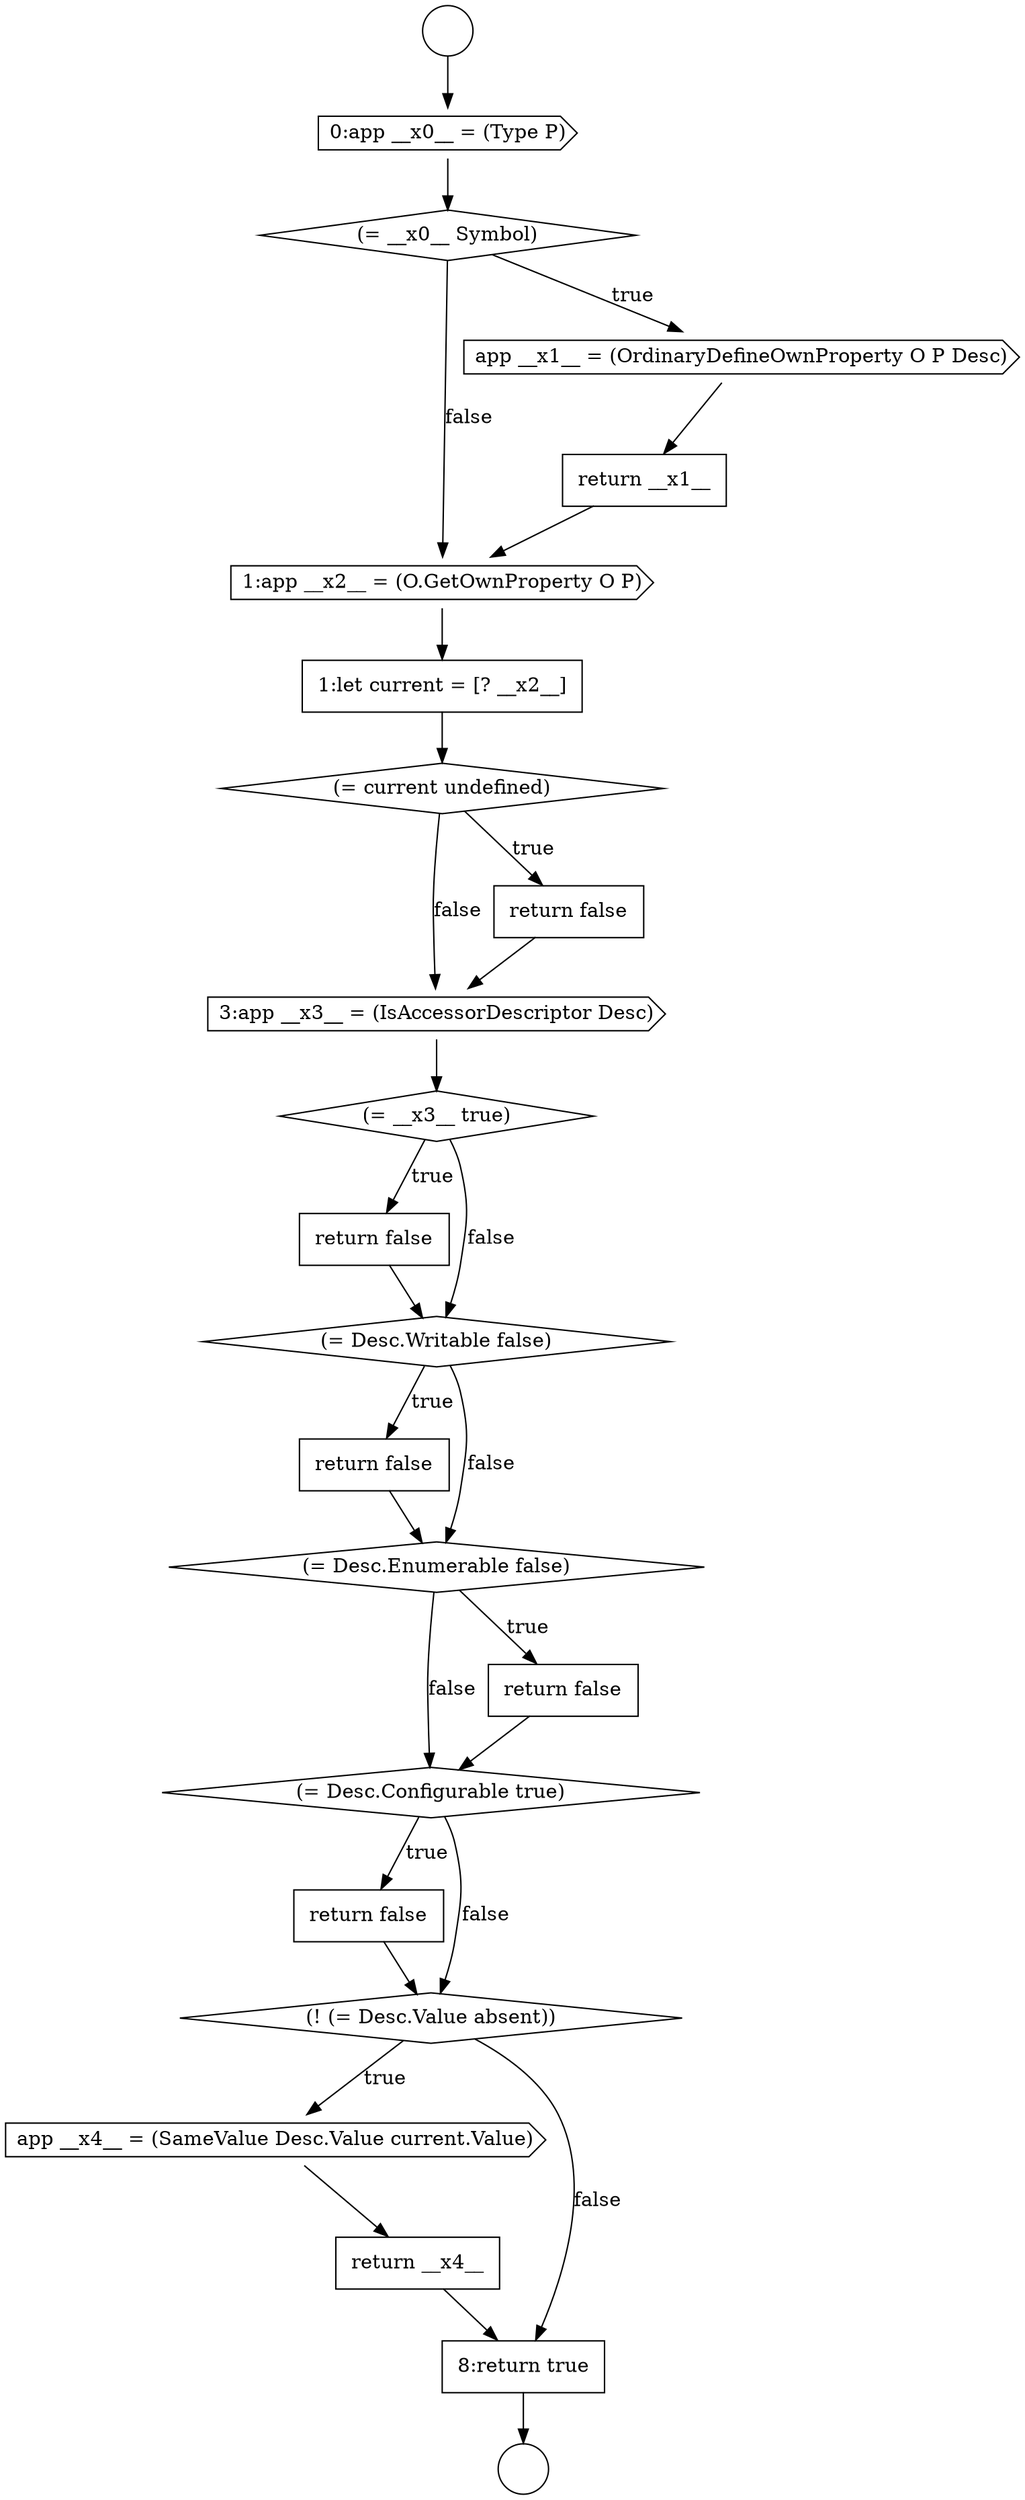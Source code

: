 digraph {
  node3053 [shape=cds, label=<<font color="black">0:app __x0__ = (Type P)</font>> color="black" fillcolor="white" style=filled]
  node3072 [shape=none, margin=0, label=<<font color="black">
    <table border="0" cellborder="1" cellspacing="0" cellpadding="10">
      <tr><td align="left">return __x4__</td></tr>
    </table>
  </font>> color="black" fillcolor="white" style=filled]
  node3061 [shape=cds, label=<<font color="black">3:app __x3__ = (IsAccessorDescriptor Desc)</font>> color="black" fillcolor="white" style=filled]
  node3068 [shape=diamond, label=<<font color="black">(= Desc.Configurable true)</font>> color="black" fillcolor="white" style=filled]
  node3054 [shape=diamond, label=<<font color="black">(= __x0__ Symbol)</font>> color="black" fillcolor="white" style=filled]
  node3069 [shape=none, margin=0, label=<<font color="black">
    <table border="0" cellborder="1" cellspacing="0" cellpadding="10">
      <tr><td align="left">return false</td></tr>
    </table>
  </font>> color="black" fillcolor="white" style=filled]
  node3065 [shape=none, margin=0, label=<<font color="black">
    <table border="0" cellborder="1" cellspacing="0" cellpadding="10">
      <tr><td align="left">return false</td></tr>
    </table>
  </font>> color="black" fillcolor="white" style=filled]
  node3060 [shape=none, margin=0, label=<<font color="black">
    <table border="0" cellborder="1" cellspacing="0" cellpadding="10">
      <tr><td align="left">return false</td></tr>
    </table>
  </font>> color="black" fillcolor="white" style=filled]
  node3070 [shape=diamond, label=<<font color="black">(! (= Desc.Value absent))</font>> color="black" fillcolor="white" style=filled]
  node3051 [shape=circle label=" " color="black" fillcolor="white" style=filled]
  node3066 [shape=diamond, label=<<font color="black">(= Desc.Enumerable false)</font>> color="black" fillcolor="white" style=filled]
  node3058 [shape=none, margin=0, label=<<font color="black">
    <table border="0" cellborder="1" cellspacing="0" cellpadding="10">
      <tr><td align="left">1:let current = [? __x2__]</td></tr>
    </table>
  </font>> color="black" fillcolor="white" style=filled]
  node3063 [shape=none, margin=0, label=<<font color="black">
    <table border="0" cellborder="1" cellspacing="0" cellpadding="10">
      <tr><td align="left">return false</td></tr>
    </table>
  </font>> color="black" fillcolor="white" style=filled]
  node3071 [shape=cds, label=<<font color="black">app __x4__ = (SameValue Desc.Value current.Value)</font>> color="black" fillcolor="white" style=filled]
  node3062 [shape=diamond, label=<<font color="black">(= __x3__ true)</font>> color="black" fillcolor="white" style=filled]
  node3057 [shape=cds, label=<<font color="black">1:app __x2__ = (O.GetOwnProperty O P)</font>> color="black" fillcolor="white" style=filled]
  node3052 [shape=circle label=" " color="black" fillcolor="white" style=filled]
  node3059 [shape=diamond, label=<<font color="black">(= current undefined)</font>> color="black" fillcolor="white" style=filled]
  node3064 [shape=diamond, label=<<font color="black">(= Desc.Writable false)</font>> color="black" fillcolor="white" style=filled]
  node3055 [shape=cds, label=<<font color="black">app __x1__ = (OrdinaryDefineOwnProperty O P Desc)</font>> color="black" fillcolor="white" style=filled]
  node3073 [shape=none, margin=0, label=<<font color="black">
    <table border="0" cellborder="1" cellspacing="0" cellpadding="10">
      <tr><td align="left">8:return true</td></tr>
    </table>
  </font>> color="black" fillcolor="white" style=filled]
  node3067 [shape=none, margin=0, label=<<font color="black">
    <table border="0" cellborder="1" cellspacing="0" cellpadding="10">
      <tr><td align="left">return false</td></tr>
    </table>
  </font>> color="black" fillcolor="white" style=filled]
  node3056 [shape=none, margin=0, label=<<font color="black">
    <table border="0" cellborder="1" cellspacing="0" cellpadding="10">
      <tr><td align="left">return __x1__</td></tr>
    </table>
  </font>> color="black" fillcolor="white" style=filled]
  node3061 -> node3062 [ color="black"]
  node3069 -> node3070 [ color="black"]
  node3059 -> node3060 [label=<<font color="black">true</font>> color="black"]
  node3059 -> node3061 [label=<<font color="black">false</font>> color="black"]
  node3073 -> node3052 [ color="black"]
  node3060 -> node3061 [ color="black"]
  node3051 -> node3053 [ color="black"]
  node3065 -> node3066 [ color="black"]
  node3056 -> node3057 [ color="black"]
  node3053 -> node3054 [ color="black"]
  node3067 -> node3068 [ color="black"]
  node3066 -> node3067 [label=<<font color="black">true</font>> color="black"]
  node3066 -> node3068 [label=<<font color="black">false</font>> color="black"]
  node3064 -> node3065 [label=<<font color="black">true</font>> color="black"]
  node3064 -> node3066 [label=<<font color="black">false</font>> color="black"]
  node3055 -> node3056 [ color="black"]
  node3063 -> node3064 [ color="black"]
  node3070 -> node3071 [label=<<font color="black">true</font>> color="black"]
  node3070 -> node3073 [label=<<font color="black">false</font>> color="black"]
  node3072 -> node3073 [ color="black"]
  node3057 -> node3058 [ color="black"]
  node3071 -> node3072 [ color="black"]
  node3054 -> node3055 [label=<<font color="black">true</font>> color="black"]
  node3054 -> node3057 [label=<<font color="black">false</font>> color="black"]
  node3062 -> node3063 [label=<<font color="black">true</font>> color="black"]
  node3062 -> node3064 [label=<<font color="black">false</font>> color="black"]
  node3068 -> node3069 [label=<<font color="black">true</font>> color="black"]
  node3068 -> node3070 [label=<<font color="black">false</font>> color="black"]
  node3058 -> node3059 [ color="black"]
}
